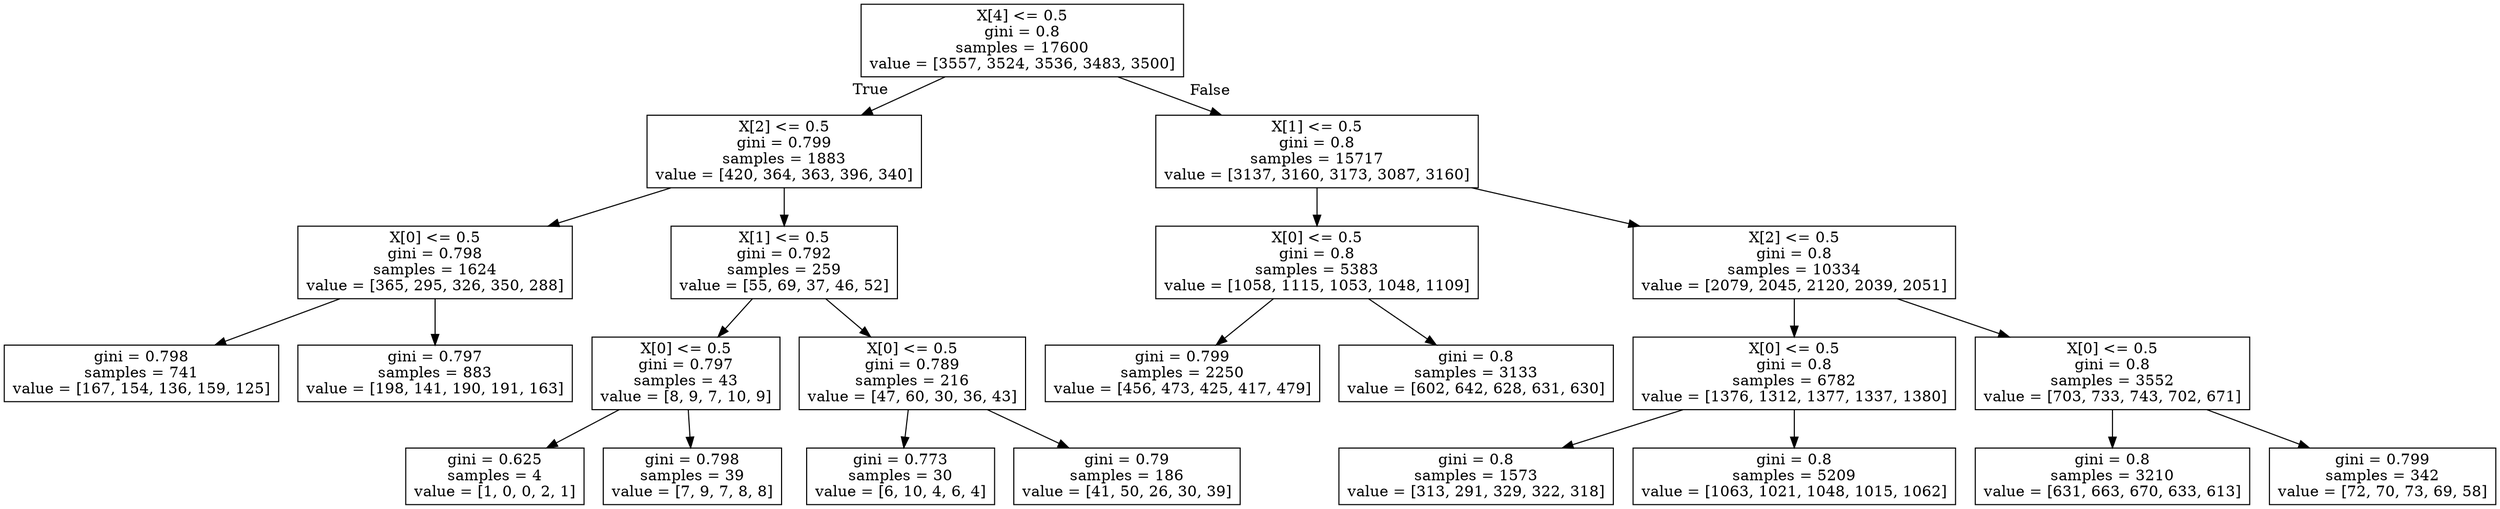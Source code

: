 digraph Tree {
node [shape=box] ;
0 [label="X[4] <= 0.5\ngini = 0.8\nsamples = 17600\nvalue = [3557, 3524, 3536, 3483, 3500]"] ;
1 [label="X[2] <= 0.5\ngini = 0.799\nsamples = 1883\nvalue = [420, 364, 363, 396, 340]"] ;
0 -> 1 [labeldistance=2.5, labelangle=45, headlabel="True"] ;
2 [label="X[0] <= 0.5\ngini = 0.798\nsamples = 1624\nvalue = [365, 295, 326, 350, 288]"] ;
1 -> 2 ;
3 [label="gini = 0.798\nsamples = 741\nvalue = [167, 154, 136, 159, 125]"] ;
2 -> 3 ;
4 [label="gini = 0.797\nsamples = 883\nvalue = [198, 141, 190, 191, 163]"] ;
2 -> 4 ;
5 [label="X[1] <= 0.5\ngini = 0.792\nsamples = 259\nvalue = [55, 69, 37, 46, 52]"] ;
1 -> 5 ;
6 [label="X[0] <= 0.5\ngini = 0.797\nsamples = 43\nvalue = [8, 9, 7, 10, 9]"] ;
5 -> 6 ;
7 [label="gini = 0.625\nsamples = 4\nvalue = [1, 0, 0, 2, 1]"] ;
6 -> 7 ;
8 [label="gini = 0.798\nsamples = 39\nvalue = [7, 9, 7, 8, 8]"] ;
6 -> 8 ;
9 [label="X[0] <= 0.5\ngini = 0.789\nsamples = 216\nvalue = [47, 60, 30, 36, 43]"] ;
5 -> 9 ;
10 [label="gini = 0.773\nsamples = 30\nvalue = [6, 10, 4, 6, 4]"] ;
9 -> 10 ;
11 [label="gini = 0.79\nsamples = 186\nvalue = [41, 50, 26, 30, 39]"] ;
9 -> 11 ;
12 [label="X[1] <= 0.5\ngini = 0.8\nsamples = 15717\nvalue = [3137, 3160, 3173, 3087, 3160]"] ;
0 -> 12 [labeldistance=2.5, labelangle=-45, headlabel="False"] ;
13 [label="X[0] <= 0.5\ngini = 0.8\nsamples = 5383\nvalue = [1058, 1115, 1053, 1048, 1109]"] ;
12 -> 13 ;
14 [label="gini = 0.799\nsamples = 2250\nvalue = [456, 473, 425, 417, 479]"] ;
13 -> 14 ;
15 [label="gini = 0.8\nsamples = 3133\nvalue = [602, 642, 628, 631, 630]"] ;
13 -> 15 ;
16 [label="X[2] <= 0.5\ngini = 0.8\nsamples = 10334\nvalue = [2079, 2045, 2120, 2039, 2051]"] ;
12 -> 16 ;
17 [label="X[0] <= 0.5\ngini = 0.8\nsamples = 6782\nvalue = [1376, 1312, 1377, 1337, 1380]"] ;
16 -> 17 ;
18 [label="gini = 0.8\nsamples = 1573\nvalue = [313, 291, 329, 322, 318]"] ;
17 -> 18 ;
19 [label="gini = 0.8\nsamples = 5209\nvalue = [1063, 1021, 1048, 1015, 1062]"] ;
17 -> 19 ;
20 [label="X[0] <= 0.5\ngini = 0.8\nsamples = 3552\nvalue = [703, 733, 743, 702, 671]"] ;
16 -> 20 ;
21 [label="gini = 0.8\nsamples = 3210\nvalue = [631, 663, 670, 633, 613]"] ;
20 -> 21 ;
22 [label="gini = 0.799\nsamples = 342\nvalue = [72, 70, 73, 69, 58]"] ;
20 -> 22 ;
}